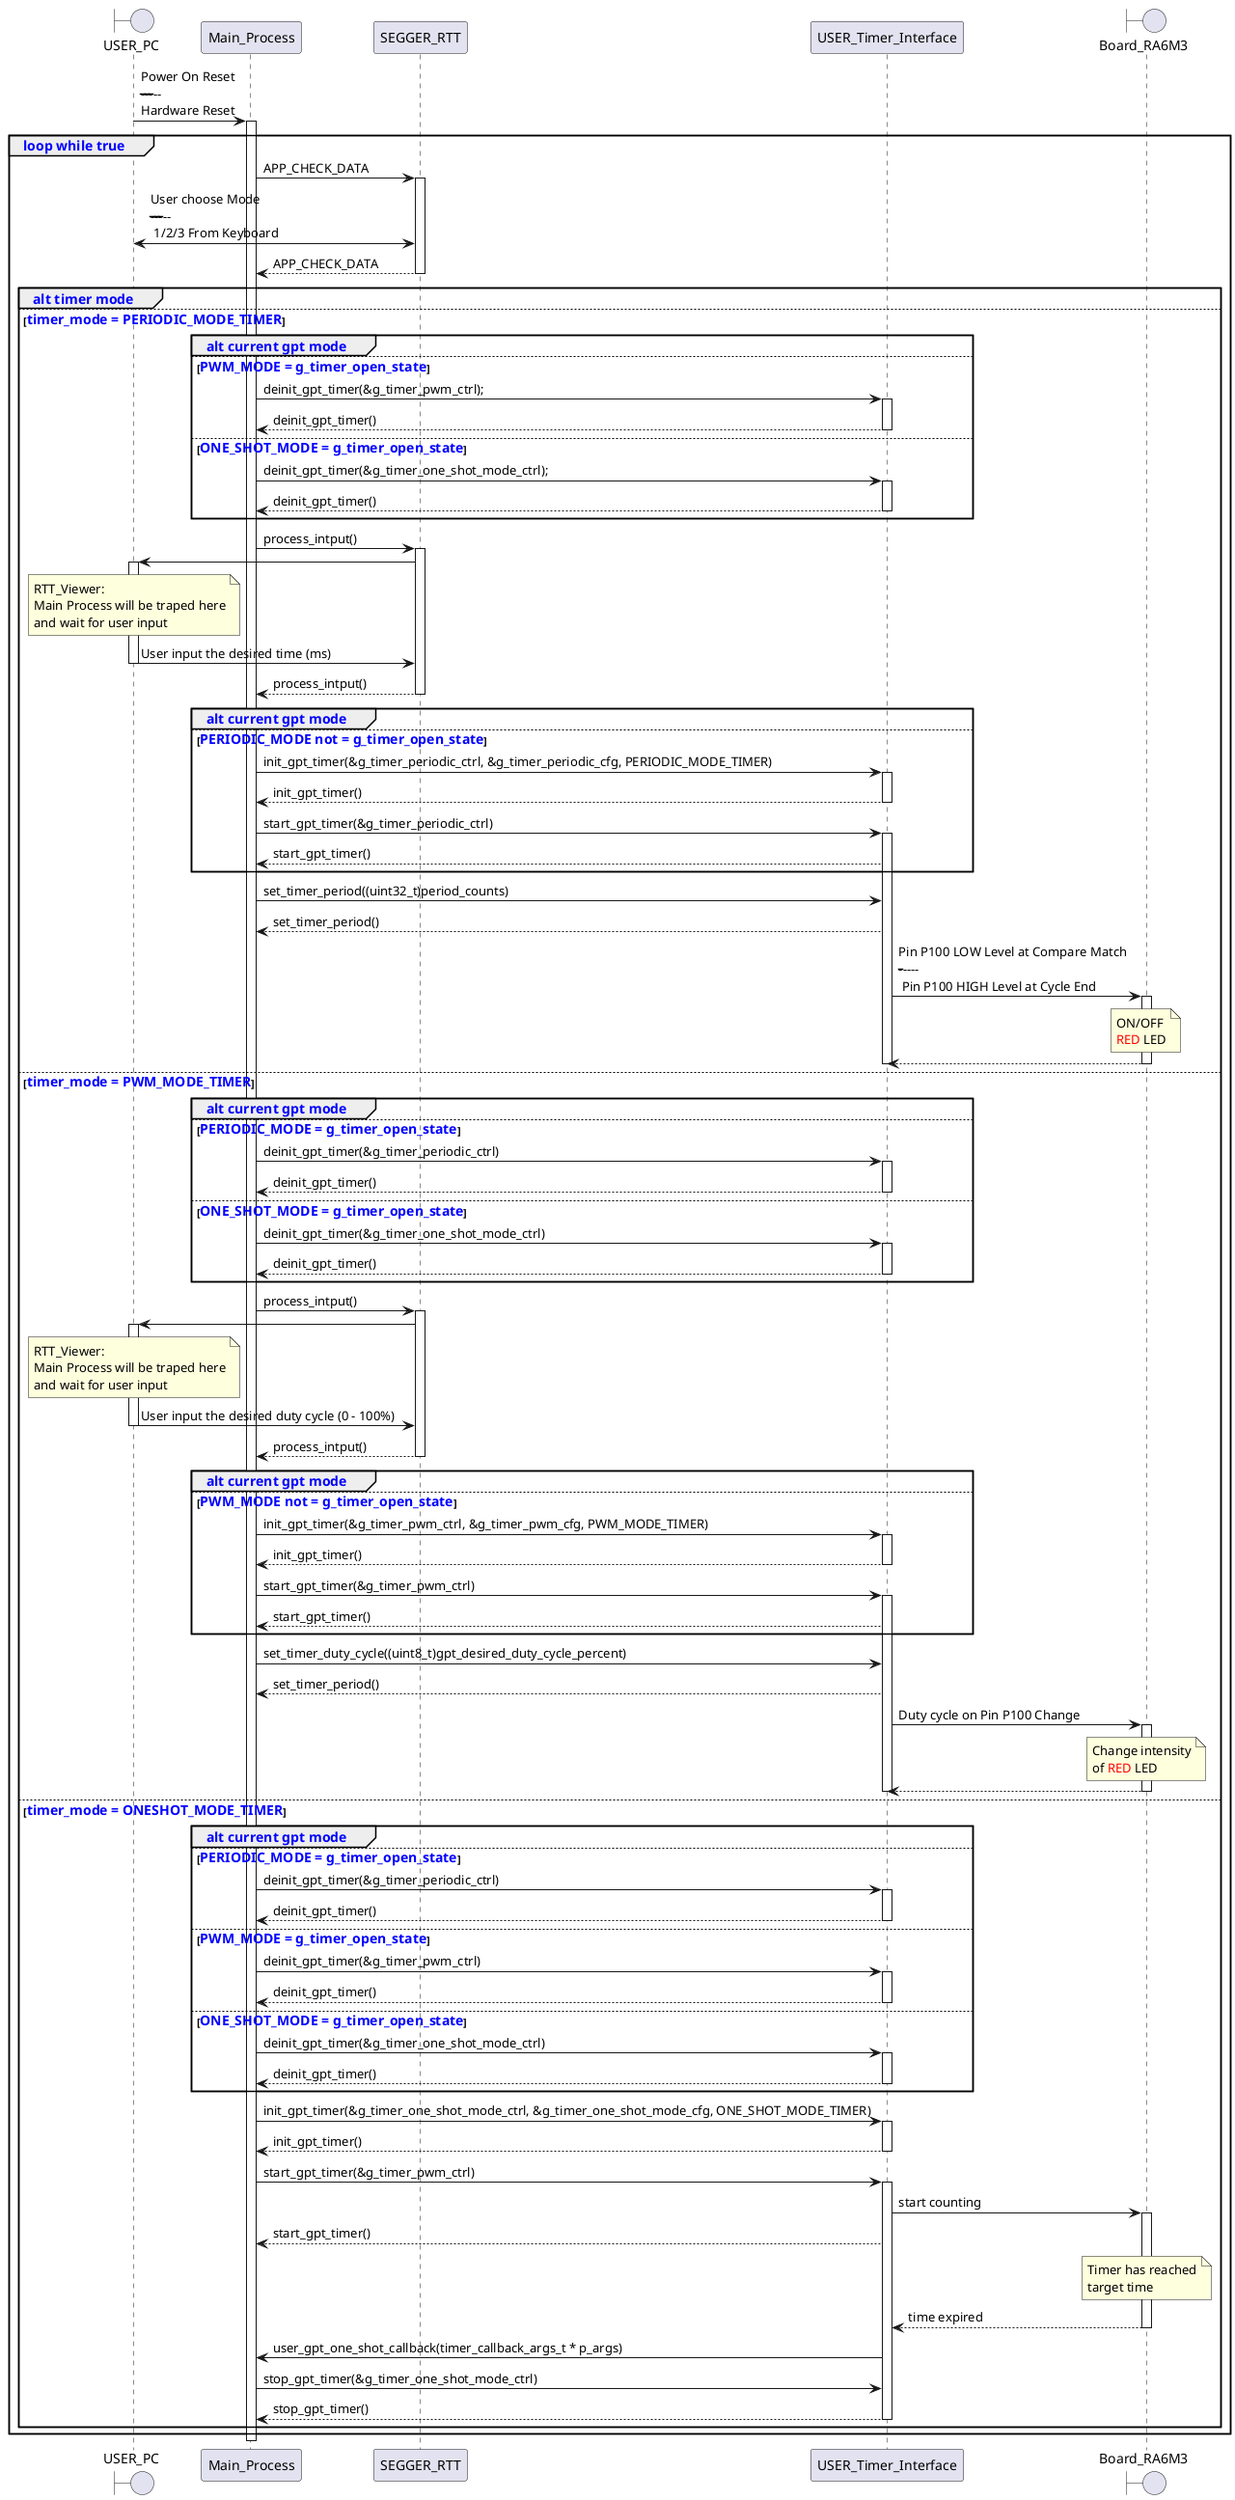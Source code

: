 @startuml

boundary USER_PC
participant Main_Process as Main
participant SEGGER_RTT as SEGGER
participant USER_Timer_Interface as GPTIf
boundary Board_RA6M3


USER_PC -> Main: Power On Reset\n-----------------\nHardware Reset
activate Main

group <font color="Blue" size = "14">**loop while true**</font>
    Main -> SEGGER: APP_CHECK_DATA
    activate SEGGER
    USER_PC <-> SEGGER: User choose Mode \n-----------------\n 1/2/3 From Keyboard
    SEGGER --> Main: APP_CHECK_DATA
    deactivate SEGGER

    group <font color="Blue" size = "14">**alt timer mode**</font>
    else <font color="Blue" size = "14">**timer_mode = PERIODIC_MODE_TIMER**</font>
        group <font color="Blue" size = "14">**alt current gpt mode**</font>
        else <font color="Blue" size = "14">**PWM_MODE = g_timer_open_state**</font>
            Main -> GPTIf: deinit_gpt_timer(&g_timer_pwm_ctrl);
            activate GPTIf
            Main <-- GPTIf: deinit_gpt_timer()
            deactivate GPTIf
        else <font color="Blue" size = "14">**ONE_SHOT_MODE = g_timer_open_state**</font>
            Main -> GPTIf: deinit_gpt_timer(&g_timer_one_shot_mode_ctrl);
            activate GPTIf
            Main <-- GPTIf: deinit_gpt_timer()
            deactivate GPTIf
        ' end of current gpt mode 
        end
        Main -> SEGGER: process_intput()
        activate SEGGER
        USER_PC <- SEGGER: 
        activate USER_PC
        note over USER_PC
            RTT_Viewer:
            Main Process will be traped here
            and wait for user input
        end note
        USER_PC -> SEGGER: User input the desired time (ms)
        deactivate USER_PC
        SEGGER --> Main: process_intput()
        deactivate SEGGER

        group <font color="Blue" size = "14">**alt current gpt mode**</font>
        else <font color="Blue" size = "14">**PERIODIC_MODE not = g_timer_open_state**</font>
            Main -> GPTIf: init_gpt_timer(&g_timer_periodic_ctrl, &g_timer_periodic_cfg, PERIODIC_MODE_TIMER)
            activate GPTIf
            Main <-- GPTIf: init_gpt_timer()
            deactivate GPTIf
            
            Main -> GPTIf: start_gpt_timer(&g_timer_periodic_ctrl)
            activate GPTIf
            Main <-- GPTIf: start_gpt_timer()
            
            
        ' end of current gpt mode 
        end
        Main -> GPTIf: set_timer_period((uint32_t)period_counts)
        Main <-- GPTIf: set_timer_period()
        
        GPTIf -> Board_RA6M3: Pin P100 LOW Level at Compare Match \n---------\n Pin P100 HIGH Level at Cycle End  
        activate Board_RA6M3
        note over Board_RA6M3
            ON/OFF 
            <font color="red">RED</font> LED
        end note
        GPTIf <-- Board_RA6M3:
        deactivate Board_RA6M3
        deactivate GPTIf

    else <font color="Blue" size = "14">**timer_mode = PWM_MODE_TIMER**</font>
        group <font color="Blue" size = "14">**alt current gpt mode**</font>
        else <font color="Blue" size = "14">**PERIODIC_MODE = g_timer_open_state**</font>
            Main -> GPTIf: deinit_gpt_timer(&g_timer_periodic_ctrl)
            activate GPTIf
            Main <-- GPTIf: deinit_gpt_timer()
            deactivate GPTIf
        else <font color="Blue" size = "14">**ONE_SHOT_MODE = g_timer_open_state**</font>
            Main -> GPTIf: deinit_gpt_timer(&g_timer_one_shot_mode_ctrl)
            activate GPTIf
            Main <-- GPTIf: deinit_gpt_timer()
            deactivate GPTIf
        ' end of current gpt mode 
        end
        Main -> SEGGER: process_intput()
        activate SEGGER
        USER_PC <- SEGGER: 
        activate USER_PC
        note over USER_PC
            RTT_Viewer:
            Main Process will be traped here
            and wait for user input
        end note
        USER_PC -> SEGGER: User input the desired duty cycle (0 - 100%)
        deactivate USER_PC
        SEGGER --> Main: process_intput()
        deactivate SEGGER

        group <font color="Blue" size = "14">**alt current gpt mode**</font>
        else <font color="Blue" size = "14">**PWM_MODE not = g_timer_open_state**</font>
            Main -> GPTIf: init_gpt_timer(&g_timer_pwm_ctrl, &g_timer_pwm_cfg, PWM_MODE_TIMER)
            activate GPTIf
            Main <-- GPTIf: init_gpt_timer()
            deactivate GPTIf
            
            Main -> GPTIf: start_gpt_timer(&g_timer_pwm_ctrl)
            activate GPTIf
            Main <-- GPTIf: start_gpt_timer()
            
            
        ' end of current gpt mode 
        end
        Main -> GPTIf: set_timer_duty_cycle((uint8_t)gpt_desired_duty_cycle_percent)
        Main <-- GPTIf: set_timer_period()
        
        GPTIf -> Board_RA6M3: Duty cycle on Pin P100 Change
        activate Board_RA6M3
        note over Board_RA6M3
            Change intensity
            of <font color="red">RED</font> LED
        end note
        GPTIf <-- Board_RA6M3:
        deactivate Board_RA6M3
        deactivate GPTIf
    else <font color="Blue" size = "14">**timer_mode = ONESHOT_MODE_TIMER**</font>
        group <font color="Blue" size = "14">**alt current gpt mode**</font>
        else <font color="Blue" size = "14">**PERIODIC_MODE = g_timer_open_state**</font>
            Main -> GPTIf: deinit_gpt_timer(&g_timer_periodic_ctrl)
            activate GPTIf
            Main <-- GPTIf: deinit_gpt_timer()
            deactivate GPTIf
        else <font color="Blue" size = "14">**PWM_MODE = g_timer_open_state**</font>
            Main -> GPTIf: deinit_gpt_timer(&g_timer_pwm_ctrl)
            activate GPTIf
            Main <-- GPTIf: deinit_gpt_timer()
            deactivate GPTIf
        else <font color="Blue" size = "14">**ONE_SHOT_MODE = g_timer_open_state**</font>
            Main -> GPTIf: deinit_gpt_timer(&g_timer_one_shot_mode_ctrl)
            activate GPTIf
            Main <-- GPTIf: deinit_gpt_timer()
            deactivate GPTIf
        
        ' end of current gpt mode 
        end
        
        Main -> GPTIf: init_gpt_timer(&g_timer_one_shot_mode_ctrl, &g_timer_one_shot_mode_cfg, ONE_SHOT_MODE_TIMER)
        activate GPTIf
        Main <-- GPTIf: init_gpt_timer()
        deactivate GPTIf

        Main -> GPTIf: start_gpt_timer(&g_timer_pwm_ctrl)
        activate GPTIf
        GPTIf -> Board_RA6M3: start counting
        activate Board_RA6M3
        Main <-- GPTIf: start_gpt_timer()
        note over Board_RA6M3
            Timer has reached
            target time
        end note
        GPTIf <-- Board_RA6M3: time expired
        deactivate Board_RA6M3
        GPTIf -> Main: user_gpt_one_shot_callback(timer_callback_args_t * p_args)
        Main -> GPTIf: stop_gpt_timer(&g_timer_one_shot_mode_ctrl)
        
        GPTIf --> Main: stop_gpt_timer()
        deactivate GPTIf
    ' End of Timer Mode    
    end 
' End of while loop
end
deactivate Main

@enduml